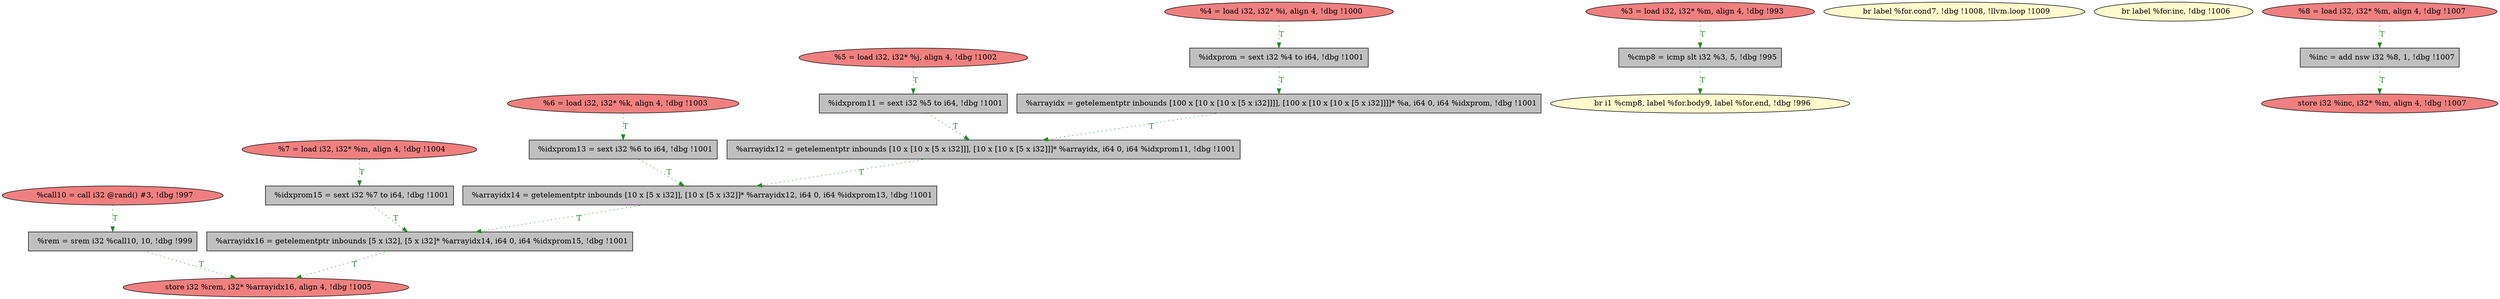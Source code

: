 
digraph G {


node367 [fillcolor=grey,label="  %arrayidx12 = getelementptr inbounds [10 x [10 x [5 x i32]]], [10 x [10 x [5 x i32]]]* %arrayidx, i64 0, i64 %idxprom11, !dbg !1001",shape=rectangle,style=filled ]
node366 [fillcolor=grey,label="  %arrayidx14 = getelementptr inbounds [10 x [5 x i32]], [10 x [5 x i32]]* %arrayidx12, i64 0, i64 %idxprom13, !dbg !1001",shape=rectangle,style=filled ]
node365 [fillcolor=lightcoral,label="  %3 = load i32, i32* %m, align 4, !dbg !993",shape=ellipse,style=filled ]
node363 [fillcolor=lightcoral,label="  %5 = load i32, i32* %j, align 4, !dbg !1002",shape=ellipse,style=filled ]
node361 [fillcolor=grey,label="  %idxprom13 = sext i32 %6 to i64, !dbg !1001",shape=rectangle,style=filled ]
node349 [fillcolor=lightcoral,label="  %4 = load i32, i32* %i, align 4, !dbg !1000",shape=ellipse,style=filled ]
node345 [fillcolor=lemonchiffon,label="  br label %for.cond7, !dbg !1008, !llvm.loop !1009",shape=ellipse,style=filled ]
node348 [fillcolor=lemonchiffon,label="  br label %for.inc, !dbg !1006",shape=ellipse,style=filled ]
node347 [fillcolor=grey,label="  %arrayidx16 = getelementptr inbounds [5 x i32], [5 x i32]* %arrayidx14, i64 0, i64 %idxprom15, !dbg !1001",shape=rectangle,style=filled ]
node356 [fillcolor=lightcoral,label="  %7 = load i32, i32* %m, align 4, !dbg !1004",shape=ellipse,style=filled ]
node346 [fillcolor=lightcoral,label="  store i32 %inc, i32* %m, align 4, !dbg !1007",shape=ellipse,style=filled ]
node352 [fillcolor=grey,label="  %idxprom15 = sext i32 %7 to i64, !dbg !1001",shape=rectangle,style=filled ]
node364 [fillcolor=grey,label="  %idxprom11 = sext i32 %5 to i64, !dbg !1001",shape=rectangle,style=filled ]
node351 [fillcolor=grey,label="  %rem = srem i32 %call10, 10, !dbg !999",shape=rectangle,style=filled ]
node350 [fillcolor=lightcoral,label="  %6 = load i32, i32* %k, align 4, !dbg !1003",shape=ellipse,style=filled ]
node353 [fillcolor=lightcoral,label="  %call10 = call i32 @rand() #3, !dbg !997",shape=ellipse,style=filled ]
node354 [fillcolor=lemonchiffon,label="  br i1 %cmp8, label %for.body9, label %for.end, !dbg !996",shape=ellipse,style=filled ]
node357 [fillcolor=grey,label="  %cmp8 = icmp slt i32 %3, 5, !dbg !995",shape=rectangle,style=filled ]
node360 [fillcolor=grey,label="  %idxprom = sext i32 %4 to i64, !dbg !1001",shape=rectangle,style=filled ]
node355 [fillcolor=grey,label="  %inc = add nsw i32 %8, 1, !dbg !1007",shape=rectangle,style=filled ]
node362 [fillcolor=grey,label="  %arrayidx = getelementptr inbounds [100 x [10 x [10 x [5 x i32]]]], [100 x [10 x [10 x [5 x i32]]]]* %a, i64 0, i64 %idxprom, !dbg !1001",shape=rectangle,style=filled ]
node359 [fillcolor=lightcoral,label="  store i32 %rem, i32* %arrayidx16, align 4, !dbg !1005",shape=ellipse,style=filled ]
node358 [fillcolor=lightcoral,label="  %8 = load i32, i32* %m, align 4, !dbg !1007",shape=ellipse,style=filled ]

node363->node364 [style=dotted,color=forestgreen,label="T",fontcolor=forestgreen ]
node362->node367 [style=dotted,color=forestgreen,label="T",fontcolor=forestgreen ]
node360->node362 [style=dotted,color=forestgreen,label="T",fontcolor=forestgreen ]
node366->node347 [style=dotted,color=forestgreen,label="T",fontcolor=forestgreen ]
node358->node355 [style=dotted,color=forestgreen,label="T",fontcolor=forestgreen ]
node365->node357 [style=dotted,color=forestgreen,label="T",fontcolor=forestgreen ]
node357->node354 [style=dotted,color=forestgreen,label="T",fontcolor=forestgreen ]
node356->node352 [style=dotted,color=forestgreen,label="T",fontcolor=forestgreen ]
node351->node359 [style=dotted,color=forestgreen,label="T",fontcolor=forestgreen ]
node367->node366 [style=dotted,color=forestgreen,label="T",fontcolor=forestgreen ]
node353->node351 [style=dotted,color=forestgreen,label="T",fontcolor=forestgreen ]
node355->node346 [style=dotted,color=forestgreen,label="T",fontcolor=forestgreen ]
node352->node347 [style=dotted,color=forestgreen,label="T",fontcolor=forestgreen ]
node350->node361 [style=dotted,color=forestgreen,label="T",fontcolor=forestgreen ]
node364->node367 [style=dotted,color=forestgreen,label="T",fontcolor=forestgreen ]
node347->node359 [style=dotted,color=forestgreen,label="T",fontcolor=forestgreen ]
node349->node360 [style=dotted,color=forestgreen,label="T",fontcolor=forestgreen ]
node361->node366 [style=dotted,color=forestgreen,label="T",fontcolor=forestgreen ]


}
